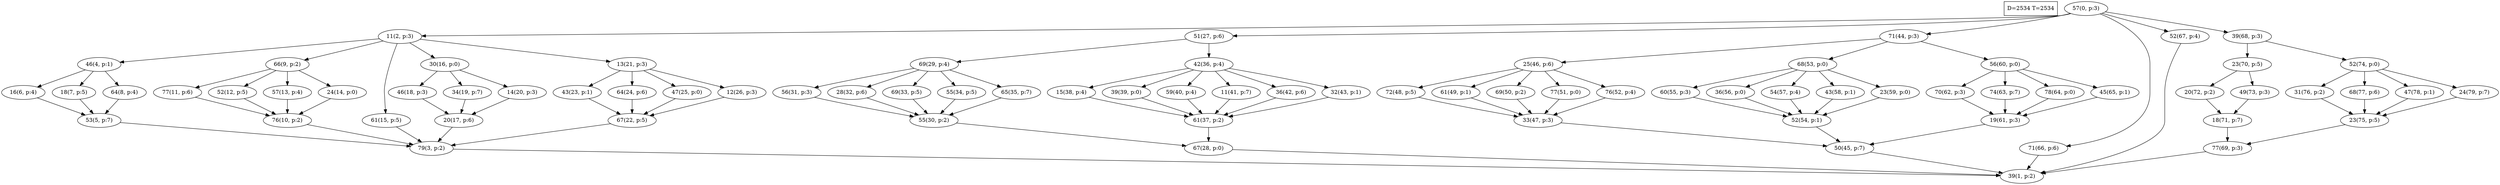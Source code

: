 digraph Task {
i [shape=box, label="D=2534 T=2534"]; 
0 [label="57(0, p:3)"];
1 [label="39(1, p:2)"];
2 [label="11(2, p:3)"];
3 [label="79(3, p:2)"];
4 [label="46(4, p:1)"];
5 [label="53(5, p:7)"];
6 [label="16(6, p:4)"];
7 [label="18(7, p:5)"];
8 [label="64(8, p:4)"];
9 [label="66(9, p:2)"];
10 [label="76(10, p:2)"];
11 [label="77(11, p:6)"];
12 [label="52(12, p:5)"];
13 [label="57(13, p:4)"];
14 [label="24(14, p:0)"];
15 [label="61(15, p:5)"];
16 [label="30(16, p:0)"];
17 [label="20(17, p:6)"];
18 [label="46(18, p:3)"];
19 [label="34(19, p:7)"];
20 [label="14(20, p:3)"];
21 [label="13(21, p:3)"];
22 [label="67(22, p:5)"];
23 [label="43(23, p:1)"];
24 [label="64(24, p:6)"];
25 [label="47(25, p:0)"];
26 [label="12(26, p:3)"];
27 [label="51(27, p:6)"];
28 [label="67(28, p:0)"];
29 [label="69(29, p:4)"];
30 [label="55(30, p:2)"];
31 [label="56(31, p:3)"];
32 [label="28(32, p:6)"];
33 [label="69(33, p:5)"];
34 [label="55(34, p:5)"];
35 [label="65(35, p:7)"];
36 [label="42(36, p:4)"];
37 [label="61(37, p:2)"];
38 [label="15(38, p:4)"];
39 [label="39(39, p:0)"];
40 [label="59(40, p:4)"];
41 [label="11(41, p:7)"];
42 [label="36(42, p:6)"];
43 [label="32(43, p:1)"];
44 [label="71(44, p:3)"];
45 [label="50(45, p:7)"];
46 [label="25(46, p:6)"];
47 [label="33(47, p:3)"];
48 [label="72(48, p:5)"];
49 [label="61(49, p:1)"];
50 [label="69(50, p:2)"];
51 [label="77(51, p:0)"];
52 [label="76(52, p:4)"];
53 [label="68(53, p:0)"];
54 [label="52(54, p:1)"];
55 [label="60(55, p:3)"];
56 [label="36(56, p:0)"];
57 [label="54(57, p:4)"];
58 [label="43(58, p:1)"];
59 [label="23(59, p:0)"];
60 [label="56(60, p:0)"];
61 [label="19(61, p:3)"];
62 [label="70(62, p:3)"];
63 [label="74(63, p:7)"];
64 [label="78(64, p:0)"];
65 [label="45(65, p:1)"];
66 [label="71(66, p:6)"];
67 [label="52(67, p:4)"];
68 [label="39(68, p:3)"];
69 [label="77(69, p:3)"];
70 [label="23(70, p:5)"];
71 [label="18(71, p:7)"];
72 [label="20(72, p:2)"];
73 [label="49(73, p:3)"];
74 [label="52(74, p:0)"];
75 [label="23(75, p:5)"];
76 [label="31(76, p:2)"];
77 [label="68(77, p:6)"];
78 [label="47(78, p:1)"];
79 [label="24(79, p:7)"];
0 -> 2;
0 -> 27;
0 -> 44;
0 -> 66;
0 -> 67;
0 -> 68;
2 -> 4;
2 -> 9;
2 -> 15;
2 -> 16;
2 -> 21;
3 -> 1;
4 -> 6;
4 -> 7;
4 -> 8;
5 -> 3;
6 -> 5;
7 -> 5;
8 -> 5;
9 -> 11;
9 -> 12;
9 -> 13;
9 -> 14;
10 -> 3;
11 -> 10;
12 -> 10;
13 -> 10;
14 -> 10;
15 -> 3;
16 -> 18;
16 -> 19;
16 -> 20;
17 -> 3;
18 -> 17;
19 -> 17;
20 -> 17;
21 -> 23;
21 -> 24;
21 -> 25;
21 -> 26;
22 -> 3;
23 -> 22;
24 -> 22;
25 -> 22;
26 -> 22;
27 -> 29;
27 -> 36;
28 -> 1;
29 -> 31;
29 -> 32;
29 -> 33;
29 -> 34;
29 -> 35;
30 -> 28;
31 -> 30;
32 -> 30;
33 -> 30;
34 -> 30;
35 -> 30;
36 -> 38;
36 -> 39;
36 -> 40;
36 -> 41;
36 -> 42;
36 -> 43;
37 -> 28;
38 -> 37;
39 -> 37;
40 -> 37;
41 -> 37;
42 -> 37;
43 -> 37;
44 -> 46;
44 -> 53;
44 -> 60;
45 -> 1;
46 -> 48;
46 -> 49;
46 -> 50;
46 -> 51;
46 -> 52;
47 -> 45;
48 -> 47;
49 -> 47;
50 -> 47;
51 -> 47;
52 -> 47;
53 -> 55;
53 -> 56;
53 -> 57;
53 -> 58;
53 -> 59;
54 -> 45;
55 -> 54;
56 -> 54;
57 -> 54;
58 -> 54;
59 -> 54;
60 -> 62;
60 -> 63;
60 -> 64;
60 -> 65;
61 -> 45;
62 -> 61;
63 -> 61;
64 -> 61;
65 -> 61;
66 -> 1;
67 -> 1;
68 -> 70;
68 -> 74;
69 -> 1;
70 -> 72;
70 -> 73;
71 -> 69;
72 -> 71;
73 -> 71;
74 -> 76;
74 -> 77;
74 -> 78;
74 -> 79;
75 -> 69;
76 -> 75;
77 -> 75;
78 -> 75;
79 -> 75;
}